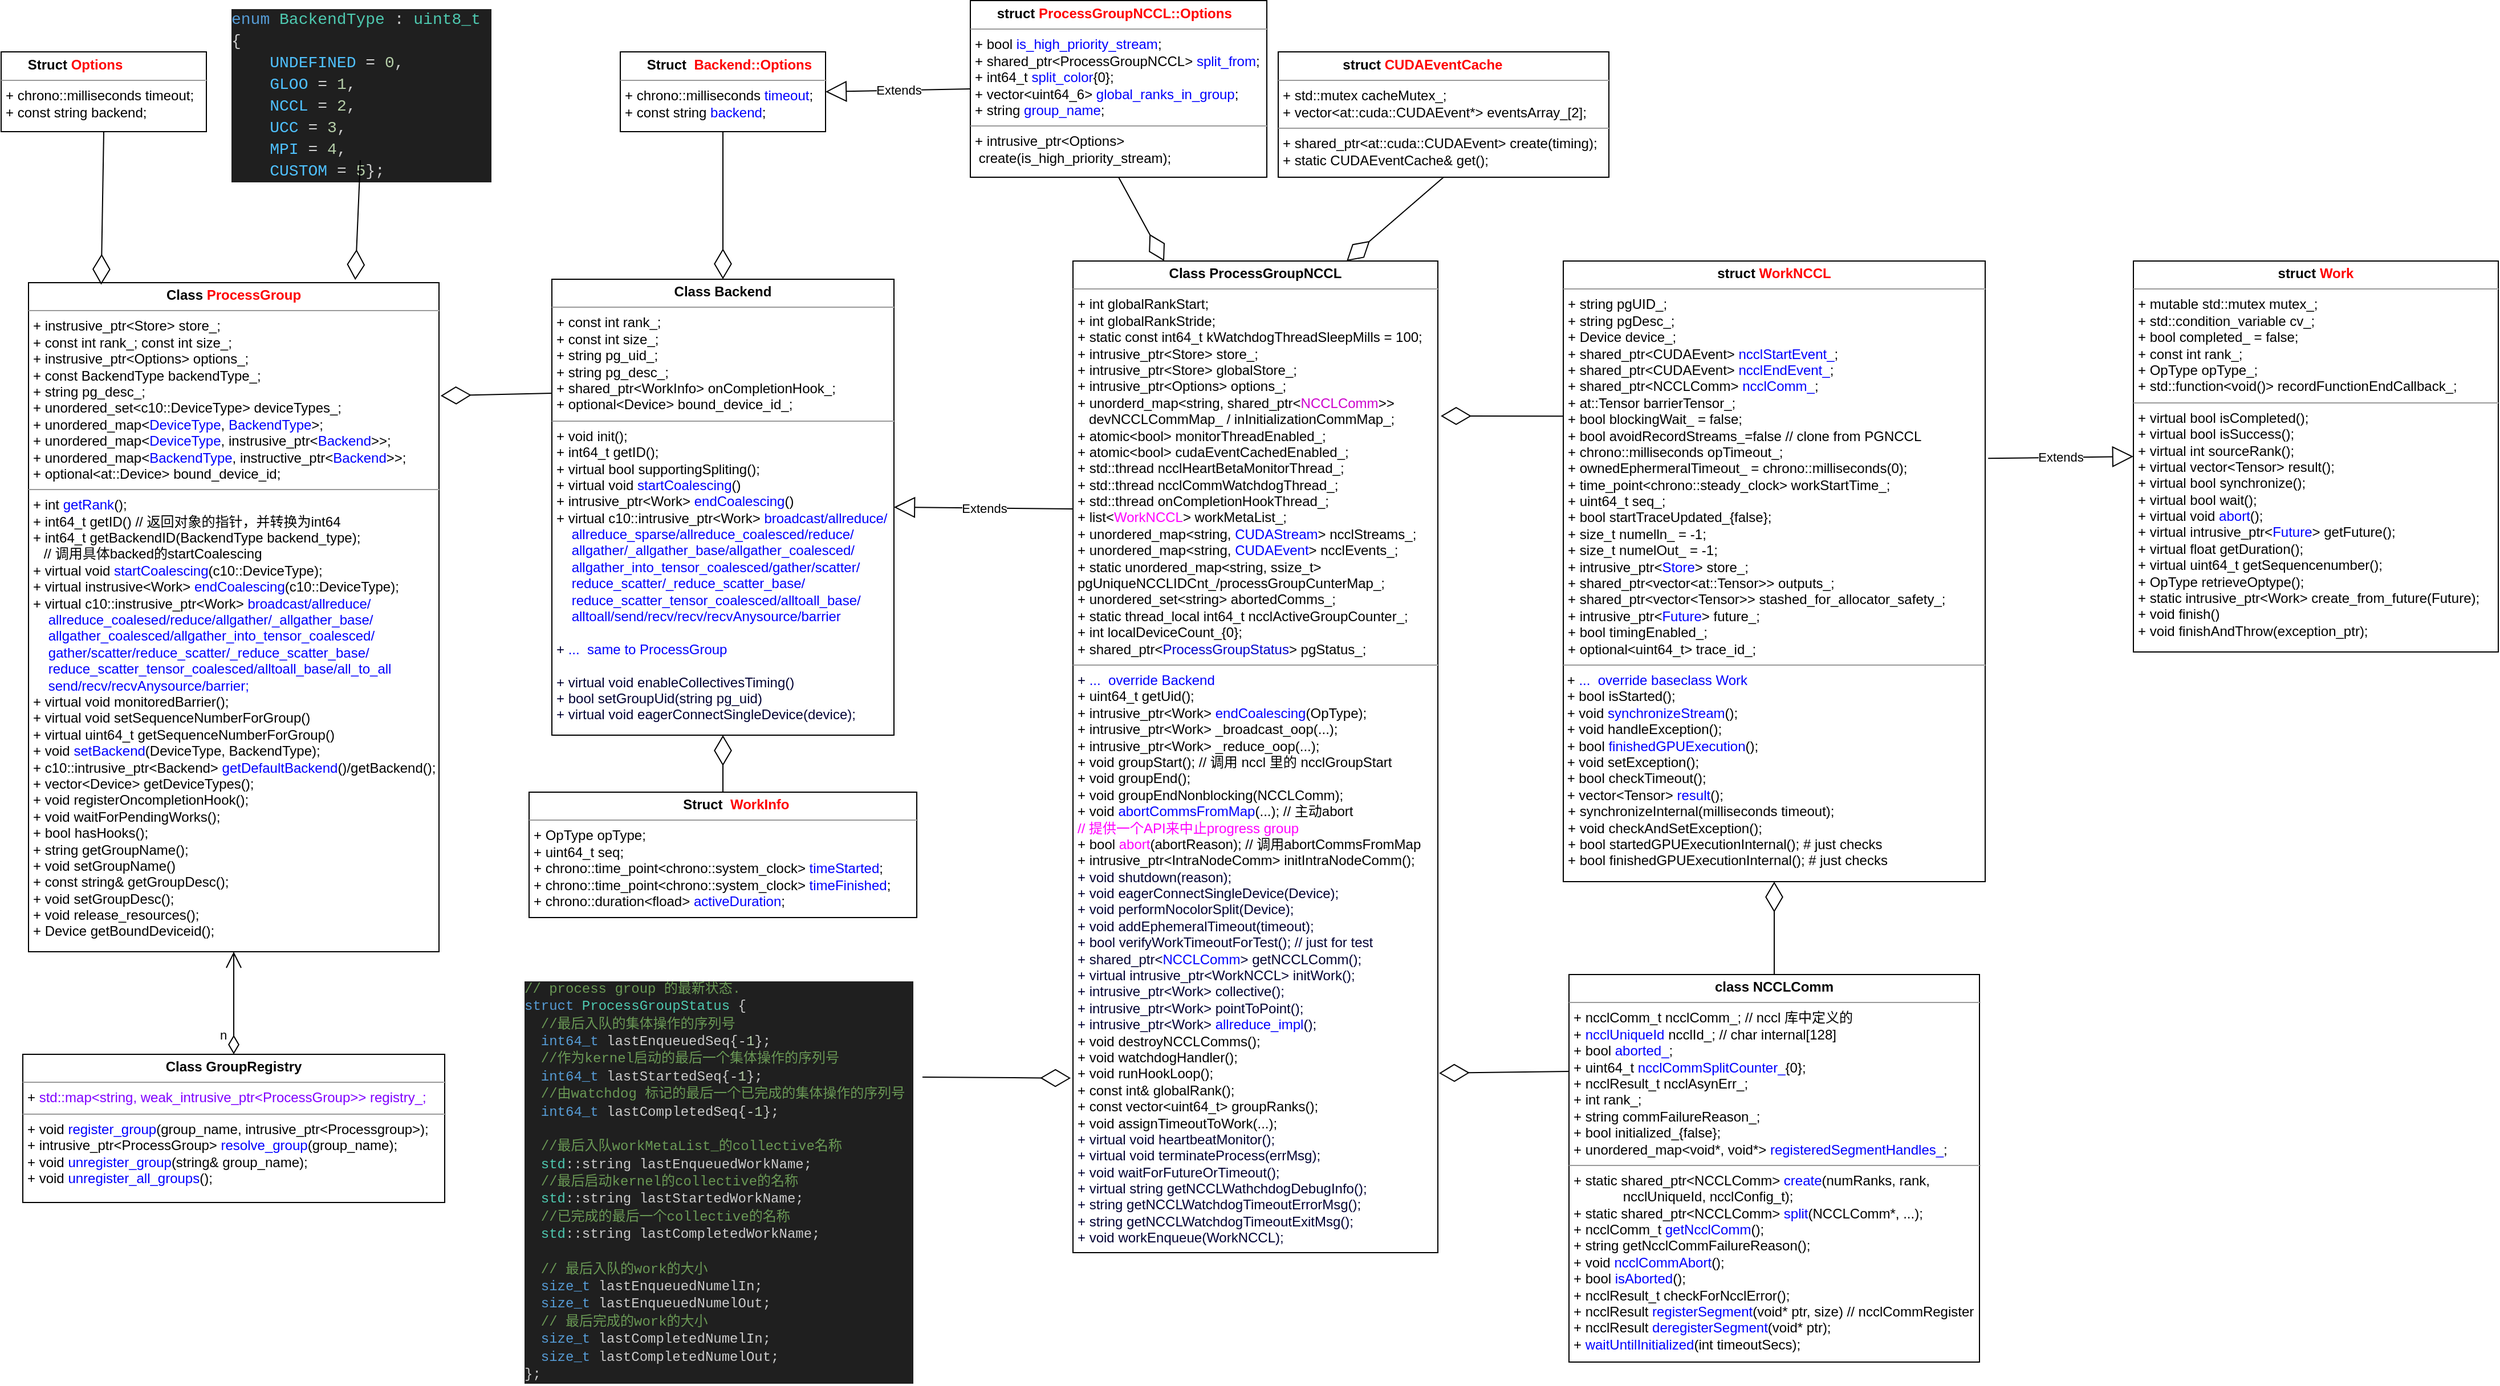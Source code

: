 <mxfile version="24.2.5" type="device">
  <diagram id="C5RBs43oDa-KdzZeNtuy" name="Page-1">
    <mxGraphModel dx="2931" dy="2230" grid="1" gridSize="10" guides="1" tooltips="1" connect="1" arrows="1" fold="1" page="1" pageScale="1" pageWidth="827" pageHeight="1169" math="0" shadow="0">
      <root>
        <mxCell id="WIyWlLk6GJQsqaUBKTNV-0" />
        <mxCell id="WIyWlLk6GJQsqaUBKTNV-1" parent="WIyWlLk6GJQsqaUBKTNV-0" />
        <mxCell id="awYpF3qdkxSHiJ_lD2Ai-0" value="&lt;p style=&quot;margin:0px;margin-top:4px;text-align:center;&quot;&gt;&lt;b&gt;Class &lt;font color=&quot;#ff0000&quot;&gt;ProcessGroup&lt;/font&gt;&lt;/b&gt;&lt;/p&gt;&lt;hr size=&quot;1&quot;&gt;&lt;p style=&quot;margin:0px;margin-left:4px;&quot;&gt;+ instrusive_ptr&amp;lt;Store&amp;gt; store_;&lt;/p&gt;&lt;p style=&quot;margin:0px;margin-left:4px;&quot;&gt;+ const int rank_; const int size_;&lt;/p&gt;&lt;p style=&quot;margin:0px;margin-left:4px;&quot;&gt;+ instrusive_ptr&amp;lt;Options&amp;gt; options_;&lt;/p&gt;&lt;p style=&quot;margin:0px;margin-left:4px;&quot;&gt;+ const BackendType backendType_;&lt;/p&gt;&lt;p style=&quot;margin:0px;margin-left:4px;&quot;&gt;+ string pg_desc_;&lt;/p&gt;&lt;p style=&quot;margin:0px;margin-left:4px;&quot;&gt;+ unordered_set&amp;lt;c10::DeviceType&amp;gt; deviceTypes_;&lt;/p&gt;&lt;p style=&quot;margin:0px;margin-left:4px;&quot;&gt;+ unordered_map&amp;lt;&lt;font color=&quot;#0000ff&quot;&gt;DeviceType&lt;/font&gt;, &lt;font color=&quot;#0000ff&quot;&gt;BackendType&lt;/font&gt;&amp;gt;;&lt;/p&gt;&lt;p style=&quot;margin:0px;margin-left:4px;&quot;&gt;+ unordered_map&amp;lt;&lt;font color=&quot;#0000ff&quot;&gt;DeviceType&lt;/font&gt;, instrusive_ptr&amp;lt;&lt;font color=&quot;#0000ff&quot;&gt;Backend&lt;/font&gt;&amp;gt;&amp;gt;;&lt;/p&gt;&lt;p style=&quot;margin:0px;margin-left:4px;&quot;&gt;+ unordered_map&amp;lt;&lt;font color=&quot;#0000ff&quot;&gt;BackendType&lt;/font&gt;, instructive_ptr&amp;lt;&lt;font color=&quot;#0000ff&quot;&gt;Backend&lt;/font&gt;&amp;gt;&amp;gt;;&lt;/p&gt;&lt;p style=&quot;margin:0px;margin-left:4px;&quot;&gt;+ optional&amp;lt;at::Device&amp;gt; bound_device_id;&lt;/p&gt;&lt;hr size=&quot;1&quot;&gt;&lt;p style=&quot;margin:0px;margin-left:4px;&quot;&gt;+ int &lt;font color=&quot;#0000ff&quot;&gt;getRank&lt;/font&gt;();&lt;/p&gt;&lt;p style=&quot;margin:0px;margin-left:4px;&quot;&gt;+ int64_t getID() // 返回对象的指针，并转换为int64&lt;/p&gt;&lt;p style=&quot;margin:0px;margin-left:4px;&quot;&gt;+ int64_t getBackendID(BackendType backend_type);&lt;/p&gt;&lt;p style=&quot;margin:0px;margin-left:4px;&quot;&gt;&lt;/p&gt;&amp;nbsp; &amp;nbsp; // 调用具体backed的startCoalescing&lt;p style=&quot;margin:0px;margin-left:4px;&quot;&gt;+ virtual void &lt;font color=&quot;#0000ff&quot;&gt;startCoalescing&lt;/font&gt;(c10::DeviceType);&amp;nbsp;&lt;/p&gt;&lt;p style=&quot;margin:0px;margin-left:4px;&quot;&gt;+ virtual instrusive&amp;lt;Work&amp;gt; &lt;font color=&quot;#0000ff&quot;&gt;endCoalescing&lt;/font&gt;(c10::DeviceType);&lt;/p&gt;&lt;p style=&quot;margin:0px;margin-left:4px;&quot;&gt;+ virtual c10::instrusive_ptr&amp;lt;Work&amp;gt; &lt;font color=&quot;#0000ff&quot;&gt;broadcast/allreduce/&lt;/font&gt;&lt;/p&gt;&lt;p style=&quot;margin:0px;margin-left:4px;&quot;&gt;&lt;font color=&quot;#0000ff&quot;&gt;&amp;nbsp; &amp;nbsp; allreduce_coalesed/reduce/allgather/_allgather_base/&lt;/font&gt;&lt;/p&gt;&lt;p style=&quot;margin:0px;margin-left:4px;&quot;&gt;&lt;font color=&quot;#0000ff&quot;&gt;&amp;nbsp; &amp;nbsp; allgather_coalesced/allgather_into_tensor_coalesced/&lt;/font&gt;&lt;/p&gt;&lt;p style=&quot;margin:0px;margin-left:4px;&quot;&gt;&lt;font color=&quot;#0000ff&quot;&gt;&amp;nbsp; &amp;nbsp; gather/scatter/reduce_scatter/_reduce_scatter_base/&lt;/font&gt;&lt;/p&gt;&lt;p style=&quot;margin:0px;margin-left:4px;&quot;&gt;&lt;font color=&quot;#0000ff&quot;&gt;&amp;nbsp; &amp;nbsp; reduce_scatter_tensor_coalesced/alltoall_base/all_to_all&lt;/font&gt;&lt;/p&gt;&lt;p style=&quot;margin:0px;margin-left:4px;&quot;&gt;&lt;span style=&quot;background-color: initial;&quot;&gt;&amp;nbsp; &amp;nbsp; &lt;font color=&quot;#0000ff&quot;&gt;send/recv/recvAnysource/barrier;&lt;/font&gt;&lt;/span&gt;&lt;/p&gt;&lt;p style=&quot;margin:0px;margin-left:4px;&quot;&gt;&lt;/p&gt;&lt;p style=&quot;margin:0px;margin-left:4px;&quot;&gt;+ virtual void monitoredBarrier();&lt;/p&gt;&lt;p style=&quot;margin:0px;margin-left:4px;&quot;&gt;+ virtual void setSequenceNumberForGroup()&lt;/p&gt;&lt;p style=&quot;margin:0px;margin-left:4px;&quot;&gt;+ virtual uint64_t getSequenceNumberForGroup()&lt;/p&gt;&lt;p style=&quot;margin:0px;margin-left:4px;&quot;&gt;+ void &lt;font color=&quot;#0000ff&quot;&gt;setBackend&lt;/font&gt;(DeviceType, BackendType);&lt;/p&gt;&lt;p style=&quot;margin:0px;margin-left:4px;&quot;&gt;+ c10::intrusive_ptr&amp;lt;Backend&amp;gt; &lt;font color=&quot;#0000ff&quot;&gt;getDefaultBackend&lt;/font&gt;()/getBackend();&lt;/p&gt;&lt;p style=&quot;margin:0px;margin-left:4px;&quot;&gt;+ vector&amp;lt;Device&amp;gt; getDeviceTypes();&lt;/p&gt;&lt;p style=&quot;margin:0px;margin-left:4px;&quot;&gt;+ void registerOncompletionHook();&lt;/p&gt;&lt;p style=&quot;margin:0px;margin-left:4px;&quot;&gt;+ void waitForPendingWorks();&lt;/p&gt;&lt;p style=&quot;margin:0px;margin-left:4px;&quot;&gt;+ bool hasHooks();&lt;/p&gt;&lt;p style=&quot;margin:0px;margin-left:4px;&quot;&gt;+ string getGroupName();&lt;/p&gt;&lt;p style=&quot;margin:0px;margin-left:4px;&quot;&gt;+ void setGroupName()&lt;/p&gt;&lt;p style=&quot;margin:0px;margin-left:4px;&quot;&gt;+ const string&amp;amp; getGroupDesc();&lt;/p&gt;&lt;p style=&quot;margin:0px;margin-left:4px;&quot;&gt;+ void setGroupDesc();&lt;/p&gt;&lt;p style=&quot;margin:0px;margin-left:4px;&quot;&gt;+ void release_resources();&lt;/p&gt;&lt;p style=&quot;margin:0px;margin-left:4px;&quot;&gt;+ Device getBoundDeviceid();&lt;/p&gt;" style="verticalAlign=top;align=left;overflow=fill;html=1;whiteSpace=wrap;" vertex="1" parent="WIyWlLk6GJQsqaUBKTNV-1">
          <mxGeometry x="-396" y="3" width="360" height="587" as="geometry" />
        </mxCell>
        <mxCell id="awYpF3qdkxSHiJ_lD2Ai-1" value="&lt;p style=&quot;margin:0px;margin-top:4px;text-align:center;&quot;&gt;&lt;/p&gt;&lt;b&gt;&amp;nbsp; &amp;nbsp; &amp;nbsp; &amp;nbsp;Struct &lt;font color=&quot;#ff0000&quot;&gt;Options&lt;/font&gt;&lt;/b&gt;&lt;hr size=&quot;1&quot;&gt;&lt;p style=&quot;margin:0px;margin-left:4px;&quot;&gt;+ chrono::milliseconds timeout;&lt;/p&gt;&lt;p style=&quot;margin:0px;margin-left:4px;&quot;&gt;+ const string backend;&lt;/p&gt;&lt;p style=&quot;margin:0px;margin-left:4px;&quot;&gt;&lt;/p&gt;" style="verticalAlign=top;align=left;overflow=fill;html=1;whiteSpace=wrap;" vertex="1" parent="WIyWlLk6GJQsqaUBKTNV-1">
          <mxGeometry x="-420" y="-199.5" width="180" height="70" as="geometry" />
        </mxCell>
        <mxCell id="awYpF3qdkxSHiJ_lD2Ai-2" value="" style="endArrow=diamondThin;endFill=0;endSize=24;html=1;rounded=0;exitX=0.5;exitY=1;exitDx=0;exitDy=0;entryX=0.177;entryY=0.003;entryDx=0;entryDy=0;entryPerimeter=0;" edge="1" parent="WIyWlLk6GJQsqaUBKTNV-1" source="awYpF3qdkxSHiJ_lD2Ai-1" target="awYpF3qdkxSHiJ_lD2Ai-0">
          <mxGeometry width="160" relative="1" as="geometry">
            <mxPoint x="-322" y="-40" as="sourcePoint" />
            <mxPoint x="-322" y="50" as="targetPoint" />
          </mxGeometry>
        </mxCell>
        <mxCell id="awYpF3qdkxSHiJ_lD2Ai-3" value="&lt;div style=&quot;color: rgb(204, 204, 204); background-color: rgb(31, 31, 31); font-family: Consolas, &amp;quot;Courier New&amp;quot;, monospace; font-weight: normal; font-size: 14px; line-height: 19px;&quot;&gt;&lt;div&gt;&lt;span style=&quot;color: #569cd6;&quot;&gt;enum&lt;/span&gt;&lt;span style=&quot;color: #cccccc;&quot;&gt; &lt;/span&gt;&lt;span style=&quot;color: #4ec9b0;&quot;&gt;BackendType&lt;/span&gt;&lt;span style=&quot;color: #cccccc;&quot;&gt; : &lt;/span&gt;&lt;span style=&quot;color: #4ec9b0;&quot;&gt;uint8_t&lt;/span&gt;&lt;span style=&quot;color: #cccccc;&quot;&gt; {&amp;nbsp;&lt;/span&gt;&lt;/div&gt;&lt;div&gt;&lt;span style=&quot;color: #cccccc;&quot;&gt;&amp;nbsp; &amp;nbsp; &lt;/span&gt;&lt;span style=&quot;color: #4fc1ff;&quot;&gt;UNDEFINED&lt;/span&gt;&lt;span style=&quot;color: #cccccc;&quot;&gt; &lt;/span&gt;&lt;span style=&quot;color: #d4d4d4;&quot;&gt;=&lt;/span&gt;&lt;span style=&quot;color: #cccccc;&quot;&gt; &lt;/span&gt;&lt;span style=&quot;color: #b5cea8;&quot;&gt;0&lt;/span&gt;&lt;span style=&quot;color: #cccccc;&quot;&gt;,&lt;/span&gt;&lt;/div&gt;&lt;div&gt;&lt;span style=&quot;color: #cccccc;&quot;&gt;&amp;nbsp; &amp;nbsp; &lt;/span&gt;&lt;span style=&quot;color: #4fc1ff;&quot;&gt;GLOO&lt;/span&gt;&lt;span style=&quot;color: #cccccc;&quot;&gt; &lt;/span&gt;&lt;span style=&quot;color: #d4d4d4;&quot;&gt;=&lt;/span&gt;&lt;span style=&quot;color: #cccccc;&quot;&gt; &lt;/span&gt;&lt;span style=&quot;color: #b5cea8;&quot;&gt;1&lt;/span&gt;&lt;span style=&quot;color: #cccccc;&quot;&gt;,&lt;/span&gt;&lt;/div&gt;&lt;div&gt;&lt;span style=&quot;color: #cccccc;&quot;&gt;&amp;nbsp; &amp;nbsp; &lt;/span&gt;&lt;span style=&quot;color: #4fc1ff;&quot;&gt;NCCL&lt;/span&gt;&lt;span style=&quot;color: #cccccc;&quot;&gt; &lt;/span&gt;&lt;span style=&quot;color: #d4d4d4;&quot;&gt;=&lt;/span&gt;&lt;span style=&quot;color: #cccccc;&quot;&gt; &lt;/span&gt;&lt;span style=&quot;color: #b5cea8;&quot;&gt;2&lt;/span&gt;&lt;span style=&quot;color: #cccccc;&quot;&gt;,&lt;/span&gt;&lt;/div&gt;&lt;div&gt;&lt;span style=&quot;color: #cccccc;&quot;&gt;&amp;nbsp; &amp;nbsp; &lt;/span&gt;&lt;span style=&quot;color: #4fc1ff;&quot;&gt;UCC&lt;/span&gt;&lt;span style=&quot;color: #cccccc;&quot;&gt; &lt;/span&gt;&lt;span style=&quot;color: #d4d4d4;&quot;&gt;=&lt;/span&gt;&lt;span style=&quot;color: #cccccc;&quot;&gt; &lt;/span&gt;&lt;span style=&quot;color: #b5cea8;&quot;&gt;3&lt;/span&gt;&lt;span style=&quot;color: #cccccc;&quot;&gt;,&lt;/span&gt;&lt;/div&gt;&lt;div&gt;&lt;span style=&quot;color: #cccccc;&quot;&gt;&amp;nbsp; &amp;nbsp; &lt;/span&gt;&lt;span style=&quot;color: #4fc1ff;&quot;&gt;MPI&lt;/span&gt;&lt;span style=&quot;color: #cccccc;&quot;&gt; &lt;/span&gt;&lt;span style=&quot;color: #d4d4d4;&quot;&gt;=&lt;/span&gt;&lt;span style=&quot;color: #cccccc;&quot;&gt; &lt;/span&gt;&lt;span style=&quot;color: #b5cea8;&quot;&gt;4&lt;/span&gt;&lt;span style=&quot;color: #cccccc;&quot;&gt;,&lt;/span&gt;&lt;/div&gt;&lt;div&gt;&lt;span style=&quot;color: #cccccc;&quot;&gt;&amp;nbsp; &amp;nbsp; &lt;/span&gt;&lt;span style=&quot;color: #4fc1ff;&quot;&gt;CUSTOM&lt;/span&gt;&lt;span style=&quot;color: #cccccc;&quot;&gt; &lt;/span&gt;&lt;span style=&quot;color: #d4d4d4;&quot;&gt;=&lt;/span&gt;&lt;span style=&quot;color: #cccccc;&quot;&gt; &lt;/span&gt;&lt;span style=&quot;color: #b5cea8;&quot;&gt;5&lt;/span&gt;};&lt;/div&gt;&lt;div&gt;&lt;/div&gt;&lt;/div&gt;" style="text;whiteSpace=wrap;html=1;" vertex="1" parent="WIyWlLk6GJQsqaUBKTNV-1">
          <mxGeometry x="-220" y="-244.5" width="230" height="140" as="geometry" />
        </mxCell>
        <mxCell id="awYpF3qdkxSHiJ_lD2Ai-4" value="" style="endArrow=diamondThin;endFill=0;endSize=24;html=1;rounded=0;exitX=0.5;exitY=1;exitDx=0;exitDy=0;entryX=0.796;entryY=-0.004;entryDx=0;entryDy=0;entryPerimeter=0;" edge="1" parent="WIyWlLk6GJQsqaUBKTNV-1" source="awYpF3qdkxSHiJ_lD2Ai-3" target="awYpF3qdkxSHiJ_lD2Ai-0">
          <mxGeometry width="160" relative="1" as="geometry">
            <mxPoint x="-110" y="-10" as="sourcePoint" />
            <mxPoint x="50" y="-10" as="targetPoint" />
          </mxGeometry>
        </mxCell>
        <mxCell id="awYpF3qdkxSHiJ_lD2Ai-5" value="&lt;p style=&quot;margin:0px;margin-top:4px;text-align:center;&quot;&gt;&lt;b&gt;Class Backend&lt;/b&gt;&lt;/p&gt;&lt;hr size=&quot;1&quot;&gt;&lt;p style=&quot;margin:0px;margin-left:4px;&quot;&gt;+ const int rank_;&lt;/p&gt;&lt;p style=&quot;margin:0px;margin-left:4px;&quot;&gt;+ const int size_;&lt;/p&gt;&lt;p style=&quot;margin:0px;margin-left:4px;&quot;&gt;+ string pg_uid_;&lt;/p&gt;&lt;p style=&quot;margin:0px;margin-left:4px;&quot;&gt;+ string pg_desc_;&lt;/p&gt;&lt;p style=&quot;margin:0px;margin-left:4px;&quot;&gt;+ shared_ptr&amp;lt;WorkInfo&amp;gt; onCompletionHook_;&lt;/p&gt;&lt;p style=&quot;margin:0px;margin-left:4px;&quot;&gt;+ optional&amp;lt;Device&amp;gt; bound_device_id_;&lt;/p&gt;&lt;hr size=&quot;1&quot;&gt;&lt;p style=&quot;margin:0px;margin-left:4px;&quot;&gt;+ void init();&lt;/p&gt;&lt;p style=&quot;margin:0px;margin-left:4px;&quot;&gt;+ int64_t getID();&lt;/p&gt;&lt;p style=&quot;margin:0px;margin-left:4px;&quot;&gt;+ virtual bool supportingSpliting();&lt;/p&gt;&lt;p style=&quot;margin:0px;margin-left:4px;&quot;&gt;+ virtual void &lt;font color=&quot;#0000ff&quot;&gt;startCoalescing&lt;/font&gt;()&lt;/p&gt;&lt;p style=&quot;margin:0px;margin-left:4px;&quot;&gt;+ intrusive_ptr&amp;lt;Work&amp;gt; &lt;font color=&quot;#0000ff&quot;&gt;endCoalescing&lt;/font&gt;()&lt;/p&gt;&lt;p style=&quot;margin:0px;margin-left:4px;&quot;&gt;+ virtual c10::intrusive_ptr&amp;lt;Work&amp;gt; &lt;font color=&quot;#0000ff&quot;&gt;broadcast/allreduce/&lt;/font&gt;&lt;/p&gt;&lt;p style=&quot;margin:0px;margin-left:4px;&quot;&gt;&lt;font color=&quot;#0000ff&quot;&gt;&amp;nbsp; &amp;nbsp; allreduce_sparse/allreduce_coalesced/reduce/&lt;/font&gt;&lt;/p&gt;&lt;p style=&quot;margin:0px;margin-left:4px;&quot;&gt;&lt;font color=&quot;#0000ff&quot;&gt;&amp;nbsp; &amp;nbsp; allgather/_allgather_base/allgather_coalesced/&lt;/font&gt;&lt;/p&gt;&lt;p style=&quot;margin:0px;margin-left:4px;&quot;&gt;&lt;font color=&quot;#0000ff&quot;&gt;&amp;nbsp; &amp;nbsp; allgather_into_tensor_coalesced/gather/scatter/&lt;/font&gt;&lt;/p&gt;&lt;p style=&quot;margin:0px;margin-left:4px;&quot;&gt;&lt;font color=&quot;#0000ff&quot;&gt;&amp;nbsp; &amp;nbsp; reduce_scatter/_reduce_scatter_base/&lt;/font&gt;&lt;/p&gt;&lt;p style=&quot;margin:0px;margin-left:4px;&quot;&gt;&lt;font color=&quot;#0000ff&quot;&gt;&amp;nbsp; &amp;nbsp; reduce_scatter_tensor_coalesced/alltoall_base/&lt;/font&gt;&lt;/p&gt;&lt;p style=&quot;margin:0px;margin-left:4px;&quot;&gt;&lt;font color=&quot;#0000ff&quot;&gt;&amp;nbsp; &amp;nbsp; alltoall/send/recv/recv/recvAnysource/barrier&lt;/font&gt;&lt;/p&gt;&lt;p style=&quot;margin:0px;margin-left:4px;&quot;&gt;&lt;font color=&quot;#0000ff&quot;&gt;&lt;br&gt;&lt;/font&gt;&lt;/p&gt;&lt;p style=&quot;margin:0px;margin-left:4px;&quot;&gt;&lt;/p&gt;&lt;p style=&quot;margin:0px;margin-left:4px;&quot;&gt;&lt;font color=&quot;#000033&quot;&gt;+ &lt;/font&gt;&lt;font color=&quot;#0000ff&quot;&gt;...&amp;nbsp; same to ProcessGroup&lt;/font&gt;&lt;/p&gt;&lt;p style=&quot;margin:0px;margin-left:4px;&quot;&gt;&lt;font color=&quot;#0000ff&quot;&gt;&lt;br&gt;&lt;/font&gt;&lt;/p&gt;&lt;p style=&quot;margin:0px;margin-left:4px;&quot;&gt;&lt;font color=&quot;#000033&quot;&gt;+ virtual void enableCollectivesTiming()&lt;/font&gt;&lt;/p&gt;&lt;p style=&quot;margin:0px;margin-left:4px;&quot;&gt;&lt;font color=&quot;#000033&quot;&gt;+ bool setGroupUid(string pg_uid)&amp;nbsp;&lt;/font&gt;&lt;/p&gt;&lt;p style=&quot;margin:0px;margin-left:4px;&quot;&gt;&lt;font color=&quot;#000033&quot;&gt;+ virtual void eagerConnectSingleDevice(device);&lt;/font&gt;&lt;/p&gt;&lt;p style=&quot;margin:0px;margin-left:4px;&quot;&gt;&lt;/p&gt;&lt;p style=&quot;margin:0px;margin-left:4px;&quot;&gt;&lt;/p&gt;" style="verticalAlign=top;align=left;overflow=fill;html=1;whiteSpace=wrap;" vertex="1" parent="WIyWlLk6GJQsqaUBKTNV-1">
          <mxGeometry x="63" width="300" height="400" as="geometry" />
        </mxCell>
        <mxCell id="awYpF3qdkxSHiJ_lD2Ai-6" value="" style="endArrow=diamondThin;endFill=0;endSize=24;html=1;rounded=0;exitX=0;exitY=0.25;exitDx=0;exitDy=0;entryX=1.004;entryY=0.169;entryDx=0;entryDy=0;entryPerimeter=0;" edge="1" parent="WIyWlLk6GJQsqaUBKTNV-1" source="awYpF3qdkxSHiJ_lD2Ai-5" target="awYpF3qdkxSHiJ_lD2Ai-0">
          <mxGeometry width="160" relative="1" as="geometry">
            <mxPoint x="-240" y="-90" as="sourcePoint" />
            <mxPoint x="-80" y="-90" as="targetPoint" />
          </mxGeometry>
        </mxCell>
        <mxCell id="awYpF3qdkxSHiJ_lD2Ai-7" value="&lt;p style=&quot;margin:0px;margin-top:4px;text-align:center;&quot;&gt;&lt;/p&gt;&lt;b&gt;&amp;nbsp; &amp;nbsp; &amp;nbsp; &amp;nbsp;Struct&amp;nbsp; &lt;font color=&quot;#ff0000&quot;&gt;Backend::Options&lt;/font&gt;&lt;/b&gt;&lt;hr size=&quot;1&quot;&gt;&lt;p style=&quot;margin:0px;margin-left:4px;&quot;&gt;+ chrono::milliseconds &lt;font color=&quot;#0000ff&quot;&gt;timeout&lt;/font&gt;;&lt;/p&gt;&lt;p style=&quot;margin:0px;margin-left:4px;&quot;&gt;+ const string &lt;font color=&quot;#0000ff&quot;&gt;backend&lt;/font&gt;;&lt;/p&gt;&lt;p style=&quot;margin:0px;margin-left:4px;&quot;&gt;&lt;/p&gt;" style="verticalAlign=top;align=left;overflow=fill;html=1;whiteSpace=wrap;" vertex="1" parent="WIyWlLk6GJQsqaUBKTNV-1">
          <mxGeometry x="123" y="-199.5" width="180" height="70" as="geometry" />
        </mxCell>
        <mxCell id="awYpF3qdkxSHiJ_lD2Ai-8" value="" style="endArrow=diamondThin;endFill=0;endSize=24;html=1;rounded=0;exitX=0.5;exitY=1;exitDx=0;exitDy=0;entryX=0.5;entryY=0;entryDx=0;entryDy=0;" edge="1" parent="WIyWlLk6GJQsqaUBKTNV-1" source="awYpF3qdkxSHiJ_lD2Ai-7" target="awYpF3qdkxSHiJ_lD2Ai-5">
          <mxGeometry width="160" relative="1" as="geometry">
            <mxPoint x="240" y="10" as="sourcePoint" />
            <mxPoint x="400" y="10" as="targetPoint" />
          </mxGeometry>
        </mxCell>
        <mxCell id="awYpF3qdkxSHiJ_lD2Ai-9" value="&lt;p style=&quot;margin:0px;margin-top:4px;text-align:center;&quot;&gt;&lt;b&gt;Class ProcessGroupNCCL&lt;/b&gt;&lt;/p&gt;&lt;hr size=&quot;1&quot;&gt;&lt;p style=&quot;margin:0px;margin-left:4px;&quot;&gt;+ int globalRankStart;&lt;br&gt;&lt;/p&gt;&lt;p style=&quot;margin:0px;margin-left:4px;&quot;&gt;+ int globalRankStride;&lt;/p&gt;&lt;p style=&quot;margin:0px;margin-left:4px;&quot;&gt;+ static const int64_t kWatchdogThreadSleepMills = 100;&lt;/p&gt;&lt;p style=&quot;margin:0px;margin-left:4px;&quot;&gt;+ intrusive_ptr&amp;lt;Store&amp;gt; store_;&lt;/p&gt;&lt;p style=&quot;margin:0px;margin-left:4px;&quot;&gt;+ intrusive_ptr&amp;lt;Store&amp;gt; globalStore_;&lt;/p&gt;&lt;p style=&quot;margin:0px;margin-left:4px;&quot;&gt;+ intrusive_ptr&amp;lt;Options&amp;gt; options_;&lt;/p&gt;&lt;p style=&quot;margin:0px;margin-left:4px;&quot;&gt;+ unorderd_map&amp;lt;string, shared_ptr&amp;lt;&lt;font color=&quot;#cc00cc&quot;&gt;NCCLComm&lt;/font&gt;&amp;gt;&amp;gt;&lt;/p&gt;&lt;p style=&quot;margin:0px;margin-left:4px;&quot;&gt;&amp;nbsp; &amp;nbsp;devNCCLCommMap_ / inInitializationCommMap_;&amp;nbsp;&lt;/p&gt;&lt;p style=&quot;margin:0px;margin-left:4px;&quot;&gt;+ atomic&amp;lt;bool&amp;gt; monitorThreadEnabled_;&lt;/p&gt;&lt;p style=&quot;margin:0px;margin-left:4px;&quot;&gt;+ atomic&amp;lt;bool&amp;gt; cudaEventCachedEnabled_;&lt;/p&gt;&lt;p style=&quot;margin:0px;margin-left:4px;&quot;&gt;+ std::thread ncclHeartBetaMonitorThread_;&lt;/p&gt;&lt;p style=&quot;margin:0px;margin-left:4px;&quot;&gt;+ std::thread ncclCommWatchdogThread_;&lt;/p&gt;&lt;p style=&quot;margin:0px;margin-left:4px;&quot;&gt;+ std::thread onCompletionHookThread_;&lt;/p&gt;&lt;p style=&quot;margin:0px;margin-left:4px;&quot;&gt;+ list&amp;lt;&lt;font color=&quot;#ff00ff&quot;&gt;WorkNCCL&lt;/font&gt;&amp;gt; workMetaList_;&lt;/p&gt;&lt;p style=&quot;margin:0px;margin-left:4px;&quot;&gt;+ unordered_map&amp;lt;string, &lt;font color=&quot;#0000ff&quot;&gt;CUDAStream&lt;/font&gt;&amp;gt; ncclStreams_;&lt;/p&gt;&lt;p style=&quot;margin:0px;margin-left:4px;&quot;&gt;+ unordered_map&amp;lt;string, &lt;font color=&quot;#0000ff&quot;&gt;CUDAEvent&lt;/font&gt;&amp;gt; ncclEvents_;&lt;/p&gt;&lt;p style=&quot;margin:0px;margin-left:4px;&quot;&gt;+ static unordered_map&amp;lt;string, ssize_t&amp;gt; pgUniqueNCCLIDCnt_/processGroupCunterMap_;&lt;/p&gt;&lt;p style=&quot;margin:0px;margin-left:4px;&quot;&gt;+ unordered_set&amp;lt;string&amp;gt; abortedComms_;&lt;/p&gt;&lt;p style=&quot;margin:0px;margin-left:4px;&quot;&gt;+ static thread_local int64_t ncclActiveGroupCounter_;&lt;/p&gt;&lt;p style=&quot;margin:0px;margin-left:4px;&quot;&gt;+ int localDeviceCount_{0};&lt;/p&gt;&lt;p style=&quot;margin:0px;margin-left:4px;&quot;&gt;+ shared_ptr&amp;lt;&lt;font color=&quot;#0000cc&quot;&gt;ProcessGroupStatus&lt;/font&gt;&amp;gt; pgStatus_;&lt;/p&gt;&lt;hr size=&quot;1&quot;&gt;&lt;p style=&quot;margin:0px;margin-left:4px;&quot;&gt;&lt;font style=&quot;border-color: var(--border-color);&quot; color=&quot;#000033&quot;&gt;+&amp;nbsp;&lt;/font&gt;&lt;font style=&quot;border-color: var(--border-color);&quot; color=&quot;#0000ff&quot;&gt;...&amp;nbsp; override Backend&lt;/font&gt;&lt;/p&gt;&lt;p style=&quot;margin:0px;margin-left:4px;&quot;&gt;+ uint64_t getUid();&lt;/p&gt;&lt;p style=&quot;margin:0px;margin-left:4px;&quot;&gt;+ intrusive_ptr&amp;lt;Work&amp;gt; &lt;font color=&quot;#0000ff&quot;&gt;endCoalescing&lt;/font&gt;(OpType);&lt;/p&gt;&lt;p style=&quot;margin:0px;margin-left:4px;&quot;&gt;+ intrusive_ptr&amp;lt;Work&amp;gt; _broadcast_oop(...);&lt;/p&gt;&lt;p style=&quot;margin:0px;margin-left:4px;&quot;&gt;+ intrusive_ptr&amp;lt;Work&amp;gt; _reduce_oop(...);&lt;/p&gt;&lt;p style=&quot;margin:0px;margin-left:4px;&quot;&gt;+ void groupStart(); // 调用 nccl 里的 ncclGroupStart&lt;/p&gt;&lt;p style=&quot;margin:0px;margin-left:4px;&quot;&gt;+ void groupEnd();&lt;/p&gt;&lt;p style=&quot;margin:0px;margin-left:4px;&quot;&gt;+ void groupEndNonblocking(NCCLComm);&lt;/p&gt;&lt;p style=&quot;margin:0px;margin-left:4px;&quot;&gt;+ void &lt;font color=&quot;#0000ff&quot;&gt;abortCommsFromMap&lt;/font&gt;(...); // 主动abort&lt;/p&gt;&lt;p style=&quot;margin:0px;margin-left:4px;&quot;&gt;&lt;font color=&quot;#ff00ff&quot;&gt;// 提供一个API来中止progress group&lt;/font&gt;&lt;/p&gt;&lt;p style=&quot;margin:0px;margin-left:4px;&quot;&gt;+ bool &lt;font color=&quot;#ff00ff&quot;&gt;abort&lt;/font&gt;(abortReason); // 调用abortCommsFromMap&lt;/p&gt;&lt;p style=&quot;margin:0px;margin-left:4px;&quot;&gt;+ intrusive_ptr&amp;lt;IntraNodeComm&amp;gt; initIntraNodeComm();&lt;/p&gt;&lt;p style=&quot;margin:0px;margin-left:4px;&quot;&gt;&lt;/p&gt;&lt;p style=&quot;margin:0px;margin-left:4px;&quot;&gt;&lt;font color=&quot;#000033&quot;&gt;+ void shutdown(reason);&lt;/font&gt;&lt;/p&gt;&lt;p style=&quot;margin:0px;margin-left:4px;&quot;&gt;&lt;font color=&quot;#000033&quot;&gt;+ void eagerConnectSingleDevice(Device);&lt;/font&gt;&lt;/p&gt;&lt;p style=&quot;margin:0px;margin-left:4px;&quot;&gt;&lt;font color=&quot;#000033&quot;&gt;+ void performNocolorSplit(Device);&lt;/font&gt;&lt;/p&gt;&lt;p style=&quot;margin:0px;margin-left:4px;&quot;&gt;&lt;font color=&quot;#000033&quot;&gt;+ void addEphemeralTimeout(timeout);&lt;/font&gt;&lt;/p&gt;&lt;p style=&quot;margin:0px;margin-left:4px;&quot;&gt;&lt;font color=&quot;#000033&quot;&gt;+ bool verifyWorkTimeoutForTest(); // just for test&lt;/font&gt;&lt;/p&gt;&lt;p style=&quot;margin:0px;margin-left:4px;&quot;&gt;&lt;font color=&quot;#000033&quot;&gt;+ shared_ptr&amp;lt;&lt;/font&gt;&lt;font color=&quot;#0000ff&quot;&gt;NCCLComm&lt;/font&gt;&lt;font color=&quot;#000033&quot;&gt;&amp;gt; getNCCLComm();&lt;/font&gt;&lt;/p&gt;&lt;p style=&quot;margin:0px;margin-left:4px;&quot;&gt;&lt;font color=&quot;#000033&quot;&gt;+ virtual intrusive_ptr&amp;lt;WorkNCCL&amp;gt; initWork();&lt;/font&gt;&lt;/p&gt;&lt;p style=&quot;margin:0px;margin-left:4px;&quot;&gt;&lt;font color=&quot;#000033&quot;&gt;+ intrusive_ptr&amp;lt;Work&amp;gt; collective();&amp;nbsp;&lt;/font&gt;&lt;/p&gt;&lt;p style=&quot;margin:0px;margin-left:4px;&quot;&gt;&lt;font color=&quot;#000033&quot;&gt;+ intrusive_ptr&amp;lt;Work&amp;gt; pointToPoint();&lt;/font&gt;&lt;/p&gt;&lt;p style=&quot;margin:0px;margin-left:4px;&quot;&gt;&lt;font color=&quot;#000033&quot;&gt;+ intrusive_ptr&amp;lt;Work&amp;gt; &lt;/font&gt;&lt;font color=&quot;#0000ff&quot;&gt;allreduce_impl&lt;/font&gt;&lt;font color=&quot;#000033&quot;&gt;();&lt;/font&gt;&lt;/p&gt;&lt;p style=&quot;margin:0px;margin-left:4px;&quot;&gt;&lt;/p&gt;&lt;p style=&quot;margin:0px;margin-left:4px;&quot;&gt;&lt;/p&gt;&lt;p style=&quot;margin:0px;margin-left:4px;&quot;&gt;+ void destroyNCCLComms();&lt;/p&gt;&lt;p style=&quot;margin:0px;margin-left:4px;&quot;&gt;+ void watchdogHandler();&lt;/p&gt;&lt;p style=&quot;margin:0px;margin-left:4px;&quot;&gt;+ void runHookLoop();&lt;/p&gt;&lt;p style=&quot;margin:0px;margin-left:4px;&quot;&gt;+ const int&amp;amp; globalRank();&lt;/p&gt;&lt;p style=&quot;margin:0px;margin-left:4px;&quot;&gt;+ const vector&amp;lt;uint64_t&amp;gt; groupRanks();&lt;/p&gt;&lt;p style=&quot;margin:0px;margin-left:4px;&quot;&gt;+ void assignTimeoutToWork(...);&lt;/p&gt;&lt;p style=&quot;margin:0px;margin-left:4px;&quot;&gt;&lt;font color=&quot;#000033&quot;&gt;+ virtual void heartbeatMonitor();&lt;/font&gt;&lt;/p&gt;&lt;p style=&quot;margin:0px;margin-left:4px;&quot;&gt;&lt;font color=&quot;#000033&quot;&gt;+ virtual void terminateProcess(errMsg);&lt;/font&gt;&lt;/p&gt;&lt;p style=&quot;margin:0px;margin-left:4px;&quot;&gt;&lt;font color=&quot;#000033&quot;&gt;+ void waitForFutureOrTimeout();&lt;/font&gt;&lt;/p&gt;&lt;p style=&quot;margin:0px;margin-left:4px;&quot;&gt;&lt;font color=&quot;#000033&quot;&gt;+ virtual string getNCCLWathchdogDebugInfo();&lt;/font&gt;&lt;/p&gt;&lt;p style=&quot;margin:0px;margin-left:4px;&quot;&gt;&lt;font color=&quot;#000033&quot;&gt;+ string getNCCLWatchdogTimeoutErrorMsg();&lt;/font&gt;&lt;/p&gt;&lt;p style=&quot;margin:0px;margin-left:4px;&quot;&gt;&lt;font color=&quot;#000033&quot;&gt;+ string getNCCLWatchdogTimeoutExitMsg();&lt;/font&gt;&lt;/p&gt;&lt;p style=&quot;margin:0px;margin-left:4px;&quot;&gt;&lt;font color=&quot;#000033&quot;&gt;+ void workEnqueue(WorkNCCL);&lt;/font&gt;&lt;/p&gt;&lt;p style=&quot;margin:0px;margin-left:4px;&quot;&gt;&lt;/p&gt;&lt;p style=&quot;margin:0px;margin-left:4px;&quot;&gt;&lt;/p&gt;&lt;p style=&quot;margin:0px;margin-left:4px;&quot;&gt;&lt;/p&gt;" style="verticalAlign=top;align=left;overflow=fill;html=1;whiteSpace=wrap;" vertex="1" parent="WIyWlLk6GJQsqaUBKTNV-1">
          <mxGeometry x="520" y="-16" width="320" height="870" as="geometry" />
        </mxCell>
        <mxCell id="awYpF3qdkxSHiJ_lD2Ai-10" value="Extends" style="endArrow=block;endSize=16;endFill=0;html=1;rounded=0;entryX=1;entryY=0.5;entryDx=0;entryDy=0;exitX=0;exitY=0.25;exitDx=0;exitDy=0;" edge="1" parent="WIyWlLk6GJQsqaUBKTNV-1" source="awYpF3qdkxSHiJ_lD2Ai-9" target="awYpF3qdkxSHiJ_lD2Ai-5">
          <mxGeometry width="160" relative="1" as="geometry">
            <mxPoint x="460" y="120" as="sourcePoint" />
            <mxPoint x="510" y="-30" as="targetPoint" />
          </mxGeometry>
        </mxCell>
        <mxCell id="awYpF3qdkxSHiJ_lD2Ai-11" value="&lt;p style=&quot;margin:0px;margin-top:4px;text-align:center;&quot;&gt;&lt;/p&gt;&lt;b&gt;&amp;nbsp; &amp;nbsp; &amp;nbsp; &amp;nbsp;struct&lt;font color=&quot;#ff0000&quot;&gt; ProcessGroupNCCL::Options&lt;/font&gt;&lt;/b&gt;&lt;hr size=&quot;1&quot;&gt;&lt;p style=&quot;margin:0px;margin-left:4px;&quot;&gt;+ bool &lt;font color=&quot;#0000ff&quot;&gt;is_high_priority_stream&lt;/font&gt;;&lt;/p&gt;&lt;p style=&quot;margin:0px;margin-left:4px;&quot;&gt;+ shared_ptr&amp;lt;ProcessGroupNCCL&amp;gt; &lt;font color=&quot;#0000ff&quot;&gt;split_from&lt;/font&gt;;&lt;/p&gt;&lt;p style=&quot;margin:0px;margin-left:4px;&quot;&gt;+ int64_t &lt;font color=&quot;#0000ff&quot;&gt;split_color&lt;/font&gt;{0};&lt;/p&gt;&lt;p style=&quot;margin:0px;margin-left:4px;&quot;&gt;+ vector&amp;lt;uint64_6&amp;gt; &lt;font color=&quot;#0000ff&quot;&gt;global_ranks_in_group&lt;/font&gt;;&lt;/p&gt;&lt;p style=&quot;margin:0px;margin-left:4px;&quot;&gt;+ string &lt;font color=&quot;#0000ff&quot;&gt;group_name&lt;/font&gt;;&lt;/p&gt;&lt;hr size=&quot;1&quot;&gt;&lt;p style=&quot;margin:0px;margin-left:4px;&quot;&gt;+ intrusive_ptr&amp;lt;Options&amp;gt;&amp;nbsp; &amp;nbsp; &amp;nbsp;create(is_high_priority_stream);&lt;/p&gt;" style="verticalAlign=top;align=left;overflow=fill;html=1;whiteSpace=wrap;" vertex="1" parent="WIyWlLk6GJQsqaUBKTNV-1">
          <mxGeometry x="430" y="-244.5" width="260" height="155" as="geometry" />
        </mxCell>
        <mxCell id="awYpF3qdkxSHiJ_lD2Ai-12" value="Extends" style="endArrow=block;endSize=16;endFill=0;html=1;rounded=0;exitX=0;exitY=0.5;exitDx=0;exitDy=0;entryX=1;entryY=0.5;entryDx=0;entryDy=0;" edge="1" parent="WIyWlLk6GJQsqaUBKTNV-1" source="awYpF3qdkxSHiJ_lD2Ai-11" target="awYpF3qdkxSHiJ_lD2Ai-7">
          <mxGeometry width="160" relative="1" as="geometry">
            <mxPoint x="220" y="-270" as="sourcePoint" />
            <mxPoint x="380" y="-270" as="targetPoint" />
          </mxGeometry>
        </mxCell>
        <mxCell id="awYpF3qdkxSHiJ_lD2Ai-13" value="" style="endArrow=diamondThin;endFill=0;endSize=24;html=1;rounded=0;exitX=0.5;exitY=1;exitDx=0;exitDy=0;entryX=0.25;entryY=0;entryDx=0;entryDy=0;" edge="1" parent="WIyWlLk6GJQsqaUBKTNV-1" source="awYpF3qdkxSHiJ_lD2Ai-11" target="awYpF3qdkxSHiJ_lD2Ai-9">
          <mxGeometry width="160" relative="1" as="geometry">
            <mxPoint x="460" as="sourcePoint" />
            <mxPoint x="620" as="targetPoint" />
          </mxGeometry>
        </mxCell>
        <mxCell id="awYpF3qdkxSHiJ_lD2Ai-14" value="&lt;p style=&quot;margin:0px;margin-top:4px;text-align:center;&quot;&gt;&lt;/p&gt;&lt;b&gt;&amp;nbsp; &amp;nbsp; &amp;nbsp; &amp;nbsp; &amp;nbsp; &amp;nbsp; &amp;nbsp; &amp;nbsp; &amp;nbsp;struct&lt;font color=&quot;#ff0000&quot;&gt;&amp;nbsp;CUDAEventCache&lt;/font&gt;&lt;/b&gt;&lt;hr size=&quot;1&quot;&gt;&lt;p style=&quot;margin:0px;margin-left:4px;&quot;&gt;+ std::mutex cacheMutex_;&lt;/p&gt;&lt;p style=&quot;margin:0px;margin-left:4px;&quot;&gt;+ vector&amp;lt;at::cuda::CUDAEvent*&amp;gt; eventsArray_[2];&lt;/p&gt;&lt;hr size=&quot;1&quot;&gt;&lt;p style=&quot;margin:0px;margin-left:4px;&quot;&gt;+ shared_ptr&amp;lt;at::cuda::CUDAEvent&amp;gt; create(timing);&lt;/p&gt;&lt;p style=&quot;margin:0px;margin-left:4px;&quot;&gt;+ static CUDAEventCache&amp;amp; get();&lt;/p&gt;" style="verticalAlign=top;align=left;overflow=fill;html=1;whiteSpace=wrap;" vertex="1" parent="WIyWlLk6GJQsqaUBKTNV-1">
          <mxGeometry x="700" y="-199.5" width="290" height="110" as="geometry" />
        </mxCell>
        <mxCell id="awYpF3qdkxSHiJ_lD2Ai-15" value="" style="endArrow=diamondThin;endFill=0;endSize=24;html=1;rounded=0;exitX=0.5;exitY=1;exitDx=0;exitDy=0;entryX=0.75;entryY=0;entryDx=0;entryDy=0;" edge="1" parent="WIyWlLk6GJQsqaUBKTNV-1" source="awYpF3qdkxSHiJ_lD2Ai-14" target="awYpF3qdkxSHiJ_lD2Ai-9">
          <mxGeometry width="160" relative="1" as="geometry">
            <mxPoint x="780" y="-10" as="sourcePoint" />
            <mxPoint x="940" y="-10" as="targetPoint" />
          </mxGeometry>
        </mxCell>
        <mxCell id="awYpF3qdkxSHiJ_lD2Ai-16" value="&lt;p style=&quot;margin:0px;margin-top:4px;text-align:center;&quot;&gt;&lt;/p&gt;&lt;b&gt;&lt;div style=&quot;text-align: center;&quot;&gt;&lt;b style=&quot;background-color: initial;&quot;&gt;struct&lt;font color=&quot;#ff0000&quot;&gt;&amp;nbsp;Work&lt;/font&gt;&lt;/b&gt;&lt;/div&gt;&lt;/b&gt;&lt;hr size=&quot;1&quot;&gt;&lt;p style=&quot;margin:0px;margin-left:4px;&quot;&gt;+ mutable std::mutex mutex_;&lt;br&gt;&lt;/p&gt;&lt;p style=&quot;margin:0px;margin-left:4px;&quot;&gt;+ std::condition_variable cv_;&lt;/p&gt;&lt;p style=&quot;margin:0px;margin-left:4px;&quot;&gt;+ bool completed_ = false;&lt;/p&gt;&lt;p style=&quot;margin:0px;margin-left:4px;&quot;&gt;+ const int rank_;&lt;/p&gt;&lt;p style=&quot;margin:0px;margin-left:4px;&quot;&gt;+ OpType opType_;&lt;/p&gt;&lt;p style=&quot;margin:0px;margin-left:4px;&quot;&gt;+ std::function&amp;lt;void()&amp;gt; recordFunctionEndCallback_;&lt;/p&gt;&lt;hr size=&quot;1&quot;&gt;&lt;p style=&quot;margin:0px;margin-left:4px;&quot;&gt;+ virtual bool isCompleted();&lt;/p&gt;&lt;p style=&quot;margin:0px;margin-left:4px;&quot;&gt;+ virtual bool isSuccess();&lt;/p&gt;&lt;p style=&quot;margin:0px;margin-left:4px;&quot;&gt;+ virtual int sourceRank();&lt;/p&gt;&lt;p style=&quot;margin:0px;margin-left:4px;&quot;&gt;+ virtual vector&amp;lt;Tensor&amp;gt; result();&lt;/p&gt;&lt;p style=&quot;margin:0px;margin-left:4px;&quot;&gt;+ virtual bool synchronize();&lt;/p&gt;&lt;p style=&quot;margin:0px;margin-left:4px;&quot;&gt;+ virtual bool wait();&lt;/p&gt;&lt;p style=&quot;margin:0px;margin-left:4px;&quot;&gt;+ virtual void &lt;font color=&quot;#0000ff&quot;&gt;abort&lt;/font&gt;();&lt;/p&gt;&lt;p style=&quot;margin:0px;margin-left:4px;&quot;&gt;+ virtual intrusive_ptr&amp;lt;&lt;font color=&quot;#0000ff&quot;&gt;Future&lt;/font&gt;&amp;gt; getFuture();&lt;/p&gt;&lt;p style=&quot;margin:0px;margin-left:4px;&quot;&gt;+ virtual float getDuration();&lt;/p&gt;&lt;p style=&quot;margin:0px;margin-left:4px;&quot;&gt;+ virtual uint64_t getSequencenumber();&lt;/p&gt;&lt;p style=&quot;margin:0px;margin-left:4px;&quot;&gt;+ OpType retrieveOptype();&lt;/p&gt;&lt;p style=&quot;margin:0px;margin-left:4px;&quot;&gt;+ static intrusive_ptr&amp;lt;Work&amp;gt; create_from_future(Future);&lt;/p&gt;&lt;p style=&quot;margin:0px;margin-left:4px;&quot;&gt;+ void finish()&lt;/p&gt;&lt;p style=&quot;margin:0px;margin-left:4px;&quot;&gt;+ void finishAndThrow(exception_ptr);&lt;/p&gt;" style="verticalAlign=top;align=left;overflow=fill;html=1;whiteSpace=wrap;" vertex="1" parent="WIyWlLk6GJQsqaUBKTNV-1">
          <mxGeometry x="1450" y="-16" width="320" height="343" as="geometry" />
        </mxCell>
        <mxCell id="awYpF3qdkxSHiJ_lD2Ai-17" value="&lt;p style=&quot;margin:0px;margin-top:4px;text-align:center;&quot;&gt;&lt;/p&gt;&lt;b&gt;&lt;div style=&quot;text-align: center;&quot;&gt;&lt;b style=&quot;background-color: initial;&quot;&gt;&amp;nbsp; &amp;nbsp; &amp;nbsp; &amp;nbsp;Struct&amp;nbsp; &lt;font color=&quot;#ff0000&quot;&gt;WorkInfo&lt;/font&gt;&lt;/b&gt;&lt;/div&gt;&lt;/b&gt;&lt;hr size=&quot;1&quot;&gt;&lt;p style=&quot;margin:0px;margin-left:4px;&quot;&gt;+ OpType opType;&lt;/p&gt;&lt;p style=&quot;margin:0px;margin-left:4px;&quot;&gt;+ uint64_t seq;&lt;/p&gt;&lt;p style=&quot;margin:0px;margin-left:4px;&quot;&gt;&lt;/p&gt;&lt;p style=&quot;margin:0px;margin-left:4px;&quot;&gt;+ chrono::time_point&amp;lt;chrono::system_clock&amp;gt;&amp;nbsp;&lt;font color=&quot;#0000ff&quot;&gt;timeStarted&lt;/font&gt;;&lt;/p&gt;&lt;p style=&quot;margin:0px;margin-left:4px;&quot;&gt;+ chrono::time_point&amp;lt;chrono::system_clock&amp;gt;&amp;nbsp;&lt;font style=&quot;border-color: var(--border-color);&quot; color=&quot;#0000ff&quot;&gt;timeFinished&lt;/font&gt;;&lt;/p&gt;&lt;p style=&quot;margin:0px;margin-left:4px;&quot;&gt;+ chrono::duration&amp;lt;fload&amp;gt; &lt;font color=&quot;#0000ff&quot;&gt;activeDuration&lt;/font&gt;;&lt;/p&gt;&lt;p style=&quot;margin:0px;margin-left:4px;&quot;&gt;&lt;/p&gt;" style="verticalAlign=top;align=left;overflow=fill;html=1;whiteSpace=wrap;" vertex="1" parent="WIyWlLk6GJQsqaUBKTNV-1">
          <mxGeometry x="43" y="450" width="340" height="110" as="geometry" />
        </mxCell>
        <mxCell id="awYpF3qdkxSHiJ_lD2Ai-18" value="" style="endArrow=diamondThin;endFill=0;endSize=24;html=1;rounded=0;exitX=0.5;exitY=0;exitDx=0;exitDy=0;entryX=0.5;entryY=1;entryDx=0;entryDy=0;" edge="1" parent="WIyWlLk6GJQsqaUBKTNV-1" source="awYpF3qdkxSHiJ_lD2Ai-17" target="awYpF3qdkxSHiJ_lD2Ai-5">
          <mxGeometry width="160" relative="1" as="geometry">
            <mxPoint x="640" y="500" as="sourcePoint" />
            <mxPoint x="800" y="500" as="targetPoint" />
          </mxGeometry>
        </mxCell>
        <mxCell id="awYpF3qdkxSHiJ_lD2Ai-19" value="&lt;p style=&quot;margin:0px;margin-top:4px;text-align:center;&quot;&gt;&lt;/p&gt;&lt;b&gt;&lt;div style=&quot;text-align: center;&quot;&gt;&lt;b style=&quot;background-color: initial;&quot;&gt;struct&lt;font color=&quot;#ff0000&quot;&gt;&amp;nbsp;WorkNCCL&lt;/font&gt;&lt;/b&gt;&lt;/div&gt;&lt;/b&gt;&lt;hr size=&quot;1&quot;&gt;&lt;p style=&quot;margin:0px;margin-left:4px;&quot;&gt;+ string pgUID_;&lt;br&gt;&lt;/p&gt;&lt;p style=&quot;margin:0px;margin-left:4px;&quot;&gt;+ string pgDesc_;&lt;/p&gt;&lt;p style=&quot;margin:0px;margin-left:4px;&quot;&gt;+ Device device_;&lt;/p&gt;&lt;p style=&quot;margin:0px;margin-left:4px;&quot;&gt;+ shared_ptr&amp;lt;CUDAEvent&amp;gt; &lt;font color=&quot;#0000ff&quot;&gt;ncclStartEvent_&lt;/font&gt;;&lt;/p&gt;&lt;p style=&quot;margin:0px;margin-left:4px;&quot;&gt;+ shared_ptr&amp;lt;CUDAEvent&amp;gt; &lt;font color=&quot;#0000ff&quot;&gt;ncclEndEvent_&lt;/font&gt;;&lt;/p&gt;&lt;p style=&quot;margin:0px;margin-left:4px;&quot;&gt;+ shared_ptr&amp;lt;NCCLComm&amp;gt; &lt;font color=&quot;#0000ff&quot;&gt;ncclComm_&lt;/font&gt;;&lt;/p&gt;&lt;p style=&quot;margin:0px;margin-left:4px;&quot;&gt;+ at::Tensor barrierTensor_;&lt;/p&gt;&lt;p style=&quot;margin:0px;margin-left:4px;&quot;&gt;+ bool blockingWait_ = false;&lt;/p&gt;&lt;p style=&quot;margin:0px;margin-left:4px;&quot;&gt;+ bool avoidRecordStreams_=false // clone from PGNCCL&lt;/p&gt;&lt;p style=&quot;margin:0px;margin-left:4px;&quot;&gt;+ chrono::milliseconds opTimeout_;&lt;/p&gt;&lt;p style=&quot;margin:0px;margin-left:4px;&quot;&gt;+ ownedEphermeralTimeout_ = chrono::milliseconds(0);&lt;/p&gt;&lt;p style=&quot;margin:0px;margin-left:4px;&quot;&gt;+ time_point&amp;lt;chrono::steady_clock&amp;gt; workStartTime_;&lt;/p&gt;&lt;p style=&quot;margin:0px;margin-left:4px;&quot;&gt;+ uint64_t seq_;&lt;/p&gt;&lt;p style=&quot;margin:0px;margin-left:4px;&quot;&gt;+ bool startTraceUpdated_{false};&lt;/p&gt;&lt;p style=&quot;margin:0px;margin-left:4px;&quot;&gt;+ size_t numelln_ = -1;&lt;/p&gt;&lt;p style=&quot;margin:0px;margin-left:4px;&quot;&gt;+ size_t numelOut_ = -1;&lt;/p&gt;&lt;p style=&quot;margin:0px;margin-left:4px;&quot;&gt;+ intrusive_ptr&amp;lt;&lt;font color=&quot;#0000ff&quot;&gt;Store&lt;/font&gt;&amp;gt; store_;&lt;/p&gt;&lt;p style=&quot;margin:0px;margin-left:4px;&quot;&gt;+ shared_ptr&amp;lt;vector&amp;lt;at::Tensor&amp;gt;&amp;gt; outputs_;&lt;/p&gt;&lt;p style=&quot;margin:0px;margin-left:4px;&quot;&gt;+ shared_ptr&amp;lt;vector&amp;lt;Tensor&amp;gt;&amp;gt; stashed_for_allocator_safety_;&lt;/p&gt;&lt;p style=&quot;margin:0px;margin-left:4px;&quot;&gt;+ intrusive_ptr&amp;lt;&lt;font color=&quot;#0000ff&quot;&gt;Future&lt;/font&gt;&amp;gt; future_;&lt;/p&gt;&lt;p style=&quot;margin:0px;margin-left:4px;&quot;&gt;&lt;/p&gt;&lt;p style=&quot;margin:0px;margin-left:4px;&quot;&gt;+ bool timingEnabled_;&lt;/p&gt;&lt;p style=&quot;margin:0px;margin-left:4px;&quot;&gt;+ optional&amp;lt;uint64_t&amp;gt; trace_id_;&amp;nbsp;&lt;/p&gt;&lt;p style=&quot;margin:0px;margin-left:4px;&quot;&gt;&lt;/p&gt;&lt;hr size=&quot;1&quot;&gt;&amp;nbsp;+ &lt;font color=&quot;#0000ff&quot;&gt;...&amp;nbsp; override baseclass Work&lt;/font&gt;&lt;br&gt;&amp;nbsp;+ bool isStarted();&lt;br&gt;&amp;nbsp;+ void &lt;font color=&quot;#0000ff&quot;&gt;synchronizeStream&lt;/font&gt;();&lt;br&gt;&amp;nbsp;+ void handleException();&lt;br&gt;&amp;nbsp;+ bool &lt;font color=&quot;#0000ff&quot;&gt;finishedGPUExecution&lt;/font&gt;();&lt;br&gt;&amp;nbsp;+ void setException();&lt;br&gt;&amp;nbsp;+ bool checkTimeout();&lt;br&gt;&amp;nbsp;+ vector&amp;lt;Tensor&amp;gt; &lt;font color=&quot;#0000ff&quot;&gt;result&lt;/font&gt;();&lt;br&gt;&lt;p style=&quot;border-color: var(--border-color); margin-top: 0px; margin-bottom: 0px; margin-left: 4px;&quot;&gt;+ synchronizeInternal(milliseconds timeout);&lt;/p&gt;&lt;p style=&quot;border-color: var(--border-color); margin-top: 0px; margin-bottom: 0px; margin-left: 4px;&quot;&gt;+ void checkAndSetException();&lt;/p&gt;&lt;p style=&quot;border-color: var(--border-color); margin-top: 0px; margin-bottom: 0px; margin-left: 4px;&quot;&gt;+ bool startedGPUExecutionInternal(); # just checks&lt;/p&gt;&lt;p style=&quot;border-color: var(--border-color); margin-top: 0px; margin-bottom: 0px; margin-left: 4px;&quot;&gt;+ bool finishedGPUExecutionInternal(); # just checks&lt;/p&gt;&lt;p style=&quot;margin:0px;margin-left:4px;&quot;&gt;&lt;br&gt;&lt;/p&gt;" style="verticalAlign=top;align=left;overflow=fill;html=1;whiteSpace=wrap;" vertex="1" parent="WIyWlLk6GJQsqaUBKTNV-1">
          <mxGeometry x="950" y="-16" width="370" height="544.5" as="geometry" />
        </mxCell>
        <mxCell id="awYpF3qdkxSHiJ_lD2Ai-20" value="Extends" style="endArrow=block;endSize=16;endFill=0;html=1;rounded=0;exitX=1.007;exitY=0.318;exitDx=0;exitDy=0;entryX=0;entryY=0.5;entryDx=0;entryDy=0;exitPerimeter=0;" edge="1" parent="WIyWlLk6GJQsqaUBKTNV-1" source="awYpF3qdkxSHiJ_lD2Ai-19" target="awYpF3qdkxSHiJ_lD2Ai-16">
          <mxGeometry width="160" relative="1" as="geometry">
            <mxPoint x="1290" y="154" as="sourcePoint" />
            <mxPoint x="1450" y="154" as="targetPoint" />
          </mxGeometry>
        </mxCell>
        <mxCell id="awYpF3qdkxSHiJ_lD2Ai-21" value="" style="endArrow=diamondThin;endFill=0;endSize=24;html=1;rounded=0;exitX=0;exitY=0.25;exitDx=0;exitDy=0;entryX=1.008;entryY=0.206;entryDx=0;entryDy=0;entryPerimeter=0;" edge="1" parent="WIyWlLk6GJQsqaUBKTNV-1" source="awYpF3qdkxSHiJ_lD2Ai-19">
          <mxGeometry width="160" relative="1" as="geometry">
            <mxPoint x="710" y="134" as="sourcePoint" />
            <mxPoint x="842.56" y="119.96" as="targetPoint" />
          </mxGeometry>
        </mxCell>
        <mxCell id="awYpF3qdkxSHiJ_lD2Ai-22" value="&lt;p style=&quot;margin:0px;margin-top:4px;text-align:center;&quot;&gt;&lt;/p&gt;&lt;b&gt;&lt;div style=&quot;text-align: center;&quot;&gt;&lt;b style=&quot;background-color: initial;&quot;&gt;class NCCLComm&lt;/b&gt;&lt;/div&gt;&lt;/b&gt;&lt;hr size=&quot;1&quot;&gt;&lt;p style=&quot;margin:0px;margin-left:4px;&quot;&gt;+ ncclComm_t ncclComm_; // nccl 库中定义的&lt;br&gt;&lt;/p&gt;&lt;p style=&quot;margin:0px;margin-left:4px;&quot;&gt;+ &lt;font color=&quot;#0000ff&quot;&gt;ncclUniqueId &lt;/font&gt;ncclId_; // char internal[128]&lt;/p&gt;&lt;p style=&quot;margin:0px;margin-left:4px;&quot;&gt;+ bool &lt;font color=&quot;#0000ff&quot;&gt;aborted_&lt;/font&gt;;&lt;/p&gt;&lt;p style=&quot;margin:0px;margin-left:4px;&quot;&gt;+ uint64_t &lt;font color=&quot;#0000ff&quot;&gt;ncclCommSplitCounter_&lt;/font&gt;{0};&lt;/p&gt;&lt;p style=&quot;margin:0px;margin-left:4px;&quot;&gt;+ ncclResult_t ncclAsynErr_;&lt;/p&gt;&lt;p style=&quot;margin:0px;margin-left:4px;&quot;&gt;+ int rank_;&lt;/p&gt;&lt;p style=&quot;margin:0px;margin-left:4px;&quot;&gt;+ string commFailureReason_;&lt;/p&gt;&lt;p style=&quot;margin:0px;margin-left:4px;&quot;&gt;+ bool initialized_{false};&lt;/p&gt;&lt;p style=&quot;margin:0px;margin-left:4px;&quot;&gt;+ unordered_map&amp;lt;void*, void*&amp;gt; &lt;font color=&quot;#0000ff&quot;&gt;registeredSegmentHandles_&lt;/font&gt;;&lt;/p&gt;&lt;hr size=&quot;1&quot;&gt;&lt;p style=&quot;margin:0px;margin-left:4px;&quot;&gt;+ static shared_ptr&amp;lt;NCCLComm&amp;gt; &lt;font color=&quot;#0000ff&quot;&gt;create&lt;/font&gt;(numRanks, rank,&lt;/p&gt;&lt;p style=&quot;margin:0px;margin-left:4px;&quot;&gt;&amp;nbsp; &amp;nbsp; &amp;nbsp; &amp;nbsp; &amp;nbsp; &amp;nbsp; &amp;nbsp;ncclUniqueId, ncclConfig_t);&lt;/p&gt;&lt;p style=&quot;margin:0px;margin-left:4px;&quot;&gt;+ static shared_ptr&amp;lt;NCCLComm&amp;gt; &lt;font color=&quot;#0000ff&quot;&gt;split&lt;/font&gt;(NCCLComm*, ...);&lt;/p&gt;&lt;p style=&quot;margin:0px;margin-left:4px;&quot;&gt;+ ncclComm_t &lt;font color=&quot;#0000ff&quot;&gt;getNcclComm&lt;/font&gt;();&lt;/p&gt;&lt;p style=&quot;margin:0px;margin-left:4px;&quot;&gt;+ string getNcclCommFailureReason();&lt;/p&gt;&lt;p style=&quot;margin:0px;margin-left:4px;&quot;&gt;+ void &lt;font color=&quot;#0000ff&quot;&gt;ncclCommAbort&lt;/font&gt;();&lt;/p&gt;&lt;p style=&quot;margin:0px;margin-left:4px;&quot;&gt;+ bool &lt;font color=&quot;#0000ff&quot;&gt;isAborted&lt;/font&gt;();&lt;/p&gt;&lt;p style=&quot;margin:0px;margin-left:4px;&quot;&gt;+ ncclResult_t checkForNcclError();&lt;/p&gt;&lt;p style=&quot;margin:0px;margin-left:4px;&quot;&gt;+ ncclResult &lt;font color=&quot;#0000ff&quot;&gt;registerSegment&lt;/font&gt;(void* ptr, size) // ncclCommRegister&lt;/p&gt;&lt;p style=&quot;margin:0px;margin-left:4px;&quot;&gt;+ ncclResult &lt;font color=&quot;#0000ff&quot;&gt;deregisterSegment&lt;/font&gt;(void* ptr);&lt;/p&gt;&lt;p style=&quot;margin:0px;margin-left:4px;&quot;&gt;+ &lt;font color=&quot;#0000ff&quot;&gt;waitUntilInitialized&lt;/font&gt;(int timeoutSecs);&lt;/p&gt;" style="verticalAlign=top;align=left;overflow=fill;html=1;whiteSpace=wrap;" vertex="1" parent="WIyWlLk6GJQsqaUBKTNV-1">
          <mxGeometry x="955" y="610" width="360" height="340" as="geometry" />
        </mxCell>
        <mxCell id="awYpF3qdkxSHiJ_lD2Ai-23" value="" style="endArrow=diamondThin;endFill=0;endSize=24;html=1;rounded=0;exitX=0.5;exitY=0;exitDx=0;exitDy=0;entryX=0.5;entryY=1;entryDx=0;entryDy=0;" edge="1" parent="WIyWlLk6GJQsqaUBKTNV-1" source="awYpF3qdkxSHiJ_lD2Ai-22" target="awYpF3qdkxSHiJ_lD2Ai-19">
          <mxGeometry width="160" relative="1" as="geometry">
            <mxPoint x="1210" y="570" as="sourcePoint" />
            <mxPoint x="1370" y="570" as="targetPoint" />
          </mxGeometry>
        </mxCell>
        <mxCell id="awYpF3qdkxSHiJ_lD2Ai-24" value="" style="endArrow=diamondThin;endFill=0;endSize=24;html=1;rounded=0;entryX=1.003;entryY=0.819;entryDx=0;entryDy=0;exitX=0;exitY=0.25;exitDx=0;exitDy=0;entryPerimeter=0;" edge="1" parent="WIyWlLk6GJQsqaUBKTNV-1" source="awYpF3qdkxSHiJ_lD2Ai-22" target="awYpF3qdkxSHiJ_lD2Ai-9">
          <mxGeometry width="160" relative="1" as="geometry">
            <mxPoint x="1000" y="560" as="sourcePoint" />
            <mxPoint x="1160" y="560" as="targetPoint" />
          </mxGeometry>
        </mxCell>
        <mxCell id="awYpF3qdkxSHiJ_lD2Ai-25" value="&lt;div style=&quot;color: rgb(204, 204, 204); background-color: rgb(31, 31, 31); font-family: Consolas, &amp;quot;Courier New&amp;quot;, monospace; font-weight: normal; line-height: 128%;&quot;&gt;&lt;div style=&quot;line-height: 128%;&quot;&gt;&lt;span style=&quot;color: #6a9955;&quot;&gt;// process group 的最新状态.&lt;/span&gt;&lt;/div&gt;&lt;div style=&quot;line-height: 128%;&quot;&gt;&lt;span style=&quot;color: #569cd6;&quot;&gt;struct&lt;/span&gt;&lt;span style=&quot;color: #cccccc;&quot;&gt; &lt;/span&gt;&lt;span style=&quot;color: #4ec9b0;&quot;&gt;ProcessGroupStatus&lt;/span&gt;&lt;span style=&quot;color: #cccccc;&quot;&gt; {&lt;/span&gt;&lt;/div&gt;&lt;div style=&quot;line-height: 128%;&quot;&gt;&lt;span style=&quot;color: #6a9955;&quot;&gt;&amp;nbsp; //最后入队的集体操作的序列号&lt;/span&gt;&lt;/div&gt;&lt;div style=&quot;line-height: 128%;&quot;&gt;&lt;span style=&quot;color: #cccccc;&quot;&gt;&amp;nbsp; &lt;/span&gt;&lt;span style=&quot;color: #569cd6;&quot;&gt;int64_t&lt;/span&gt;&lt;span style=&quot;color: #cccccc;&quot;&gt; lastEnqueuedSeq{&lt;/span&gt;&lt;span style=&quot;color: #d4d4d4;&quot;&gt;-&lt;/span&gt;&lt;span style=&quot;color: #b5cea8;&quot;&gt;1&lt;/span&gt;&lt;span style=&quot;color: #cccccc;&quot;&gt;};&lt;/span&gt;&lt;/div&gt;&lt;div style=&quot;line-height: 128%;&quot;&gt;&lt;span style=&quot;color: #6a9955;&quot;&gt;&amp;nbsp; //作为kernel启动的最后一个集体操作的序列号&lt;/span&gt;&lt;/div&gt;&lt;div style=&quot;line-height: 128%;&quot;&gt;&lt;span style=&quot;color: #cccccc;&quot;&gt;&amp;nbsp; &lt;/span&gt;&lt;span style=&quot;color: #569cd6;&quot;&gt;int64_t&lt;/span&gt;&lt;span style=&quot;color: #cccccc;&quot;&gt; lastStartedSeq{&lt;/span&gt;&lt;span style=&quot;color: #d4d4d4;&quot;&gt;-&lt;/span&gt;&lt;span style=&quot;color: #b5cea8;&quot;&gt;1&lt;/span&gt;&lt;span style=&quot;color: #cccccc;&quot;&gt;};&lt;/span&gt;&lt;/div&gt;&lt;div style=&quot;line-height: 128%;&quot;&gt;&lt;span style=&quot;color: #6a9955;&quot;&gt;&amp;nbsp; //由watchdog 标记的最后一个已完成的集体操作的序列号&amp;nbsp;&lt;/span&gt;&lt;/div&gt;&lt;div style=&quot;line-height: 128%;&quot;&gt;&lt;span style=&quot;color: #cccccc;&quot;&gt;&amp;nbsp; &lt;/span&gt;&lt;span style=&quot;color: #569cd6;&quot;&gt;int64_t&lt;/span&gt;&lt;span style=&quot;color: #cccccc;&quot;&gt; lastCompletedSeq{&lt;/span&gt;&lt;span style=&quot;color: #d4d4d4;&quot;&gt;-&lt;/span&gt;&lt;span style=&quot;color: #b5cea8;&quot;&gt;1&lt;/span&gt;&lt;span style=&quot;color: #cccccc;&quot;&gt;};&lt;/span&gt;&lt;/div&gt;&lt;br&gt;&lt;div style=&quot;line-height: 128%;&quot;&gt;&lt;span style=&quot;color: #6a9955;&quot;&gt;&amp;nbsp; //最后入队workMetaList_的collective名称&lt;/span&gt;&lt;/div&gt;&lt;div style=&quot;line-height: 128%;&quot;&gt;&lt;span style=&quot;color: #cccccc;&quot;&gt;&amp;nbsp; &lt;/span&gt;&lt;span style=&quot;color: #4ec9b0;&quot;&gt;std&lt;/span&gt;&lt;span style=&quot;color: #cccccc;&quot;&gt;::string lastEnqueuedWorkName;&lt;/span&gt;&lt;/div&gt;&lt;div style=&quot;line-height: 128%;&quot;&gt;&lt;span style=&quot;color: #6a9955;&quot;&gt;&amp;nbsp; //最后启动kernel的collective的名称&lt;/span&gt;&lt;/div&gt;&lt;div style=&quot;line-height: 128%;&quot;&gt;&lt;span style=&quot;color: #cccccc;&quot;&gt;&amp;nbsp; &lt;/span&gt;&lt;span style=&quot;color: #4ec9b0;&quot;&gt;std&lt;/span&gt;&lt;span style=&quot;color: #cccccc;&quot;&gt;::string lastStartedWorkName;&lt;/span&gt;&lt;/div&gt;&lt;div style=&quot;line-height: 128%;&quot;&gt;&lt;span style=&quot;color: #6a9955;&quot;&gt;&amp;nbsp; //已完成的最后一个collective的名称&lt;/span&gt;&lt;/div&gt;&lt;div style=&quot;line-height: 128%;&quot;&gt;&lt;span style=&quot;color: #cccccc;&quot;&gt;&amp;nbsp; &lt;/span&gt;&lt;span style=&quot;color: #4ec9b0;&quot;&gt;std&lt;/span&gt;&lt;span style=&quot;color: #cccccc;&quot;&gt;::string lastCompletedWorkName;&lt;/span&gt;&lt;/div&gt;&lt;br&gt;&lt;div style=&quot;line-height: 128%;&quot;&gt;&lt;span style=&quot;color: #6a9955;&quot;&gt;&amp;nbsp; // 最后入队的work的大小&lt;/span&gt;&lt;/div&gt;&lt;div style=&quot;line-height: 128%;&quot;&gt;&lt;span style=&quot;color: #cccccc;&quot;&gt;&amp;nbsp; &lt;/span&gt;&lt;span style=&quot;color: #569cd6;&quot;&gt;size_t&lt;/span&gt;&lt;span style=&quot;color: #cccccc;&quot;&gt; lastEnqueuedNumelIn;&lt;/span&gt;&lt;/div&gt;&lt;div style=&quot;line-height: 128%;&quot;&gt;&lt;span style=&quot;color: #cccccc;&quot;&gt;&amp;nbsp; &lt;/span&gt;&lt;span style=&quot;color: #569cd6;&quot;&gt;size_t&lt;/span&gt;&lt;span style=&quot;color: #cccccc;&quot;&gt; lastEnqueuedNumelOut;&lt;/span&gt;&lt;/div&gt;&lt;div style=&quot;line-height: 128%;&quot;&gt;&lt;span style=&quot;color: #6a9955;&quot;&gt;&amp;nbsp; // 最后完成的work的大小&lt;/span&gt;&lt;/div&gt;&lt;div style=&quot;line-height: 128%;&quot;&gt;&lt;span style=&quot;color: #cccccc;&quot;&gt;&amp;nbsp; &lt;/span&gt;&lt;span style=&quot;color: #569cd6;&quot;&gt;size_t&lt;/span&gt;&lt;span style=&quot;color: #cccccc;&quot;&gt; lastCompletedNumelIn;&lt;/span&gt;&lt;/div&gt;&lt;div style=&quot;line-height: 128%;&quot;&gt;&lt;span style=&quot;color: #cccccc;&quot;&gt;&amp;nbsp; &lt;/span&gt;&lt;span style=&quot;color: #569cd6;&quot;&gt;size_t&lt;/span&gt;&lt;span style=&quot;color: #cccccc;&quot;&gt; lastCompletedNumelOut;&lt;/span&gt;&lt;/div&gt;&lt;div style=&quot;line-height: 128%;&quot;&gt;&lt;span style=&quot;color: #cccccc;&quot;&gt;};&lt;/span&gt;&lt;/div&gt;&lt;/div&gt;" style="text;whiteSpace=wrap;html=1;spacing=1;" vertex="1" parent="WIyWlLk6GJQsqaUBKTNV-1">
          <mxGeometry x="38" y="610" width="350" height="360" as="geometry" />
        </mxCell>
        <mxCell id="awYpF3qdkxSHiJ_lD2Ai-26" value="" style="endArrow=diamondThin;endFill=0;endSize=24;html=1;rounded=0;exitX=1;exitY=0.25;exitDx=0;exitDy=0;entryX=-0.006;entryY=0.824;entryDx=0;entryDy=0;entryPerimeter=0;" edge="1" parent="WIyWlLk6GJQsqaUBKTNV-1" source="awYpF3qdkxSHiJ_lD2Ai-25" target="awYpF3qdkxSHiJ_lD2Ai-9">
          <mxGeometry width="160" relative="1" as="geometry">
            <mxPoint x="440" y="690" as="sourcePoint" />
            <mxPoint x="600" y="690" as="targetPoint" />
          </mxGeometry>
        </mxCell>
        <mxCell id="awYpF3qdkxSHiJ_lD2Ai-27" value="&lt;p style=&quot;margin:0px;margin-top:4px;text-align:center;&quot;&gt;&lt;b&gt;Class GroupRegistry&lt;/b&gt;&lt;/p&gt;&lt;hr size=&quot;1&quot;&gt;&lt;p style=&quot;margin:0px;margin-left:4px;&quot;&gt;+ &lt;font color=&quot;#7f00ff&quot;&gt;std::map&amp;lt;string, weak_intrusive_ptr&amp;lt;ProcessGroup&amp;gt;&amp;gt; registry_;&lt;/font&gt;&lt;/p&gt;&lt;p style=&quot;margin:0px;margin-left:4px;&quot;&gt;&lt;/p&gt;&lt;hr size=&quot;1&quot;&gt;&lt;p style=&quot;margin:0px;margin-left:4px;&quot;&gt;+ void &lt;font color=&quot;#0000ff&quot;&gt;register_group&lt;/font&gt;(group_name, intrusive_ptr&amp;lt;Processgroup&amp;gt;);&lt;/p&gt;&lt;p style=&quot;margin:0px;margin-left:4px;&quot;&gt;+ intrusive_ptr&amp;lt;ProcessGroup&amp;gt; &lt;font color=&quot;#0000ff&quot;&gt;resolve_group&lt;/font&gt;(group_name);&lt;/p&gt;&lt;p style=&quot;margin:0px;margin-left:4px;&quot;&gt;+ void &lt;font color=&quot;#0000ff&quot;&gt;unregister_group&lt;/font&gt;(string&amp;amp; group_name);&lt;/p&gt;&lt;p style=&quot;margin:0px;margin-left:4px;&quot;&gt;+ void &lt;font color=&quot;#0000ff&quot;&gt;unregister_all_groups&lt;/font&gt;();&lt;/p&gt;" style="verticalAlign=top;align=left;overflow=fill;html=1;whiteSpace=wrap;" vertex="1" parent="WIyWlLk6GJQsqaUBKTNV-1">
          <mxGeometry x="-401" y="680" width="370" height="130" as="geometry" />
        </mxCell>
        <mxCell id="awYpF3qdkxSHiJ_lD2Ai-28" value="n" style="endArrow=open;html=1;endSize=12;startArrow=diamondThin;startSize=14;startFill=0;edgeStyle=orthogonalEdgeStyle;align=left;verticalAlign=bottom;rounded=0;exitX=0.5;exitY=0;exitDx=0;exitDy=0;entryX=0.5;entryY=1;entryDx=0;entryDy=0;" edge="1" parent="WIyWlLk6GJQsqaUBKTNV-1" source="awYpF3qdkxSHiJ_lD2Ai-27" target="awYpF3qdkxSHiJ_lD2Ai-0">
          <mxGeometry x="-0.813" y="14" relative="1" as="geometry">
            <mxPoint x="-140" y="620" as="sourcePoint" />
            <mxPoint x="20" y="620" as="targetPoint" />
            <mxPoint as="offset" />
          </mxGeometry>
        </mxCell>
      </root>
    </mxGraphModel>
  </diagram>
</mxfile>
